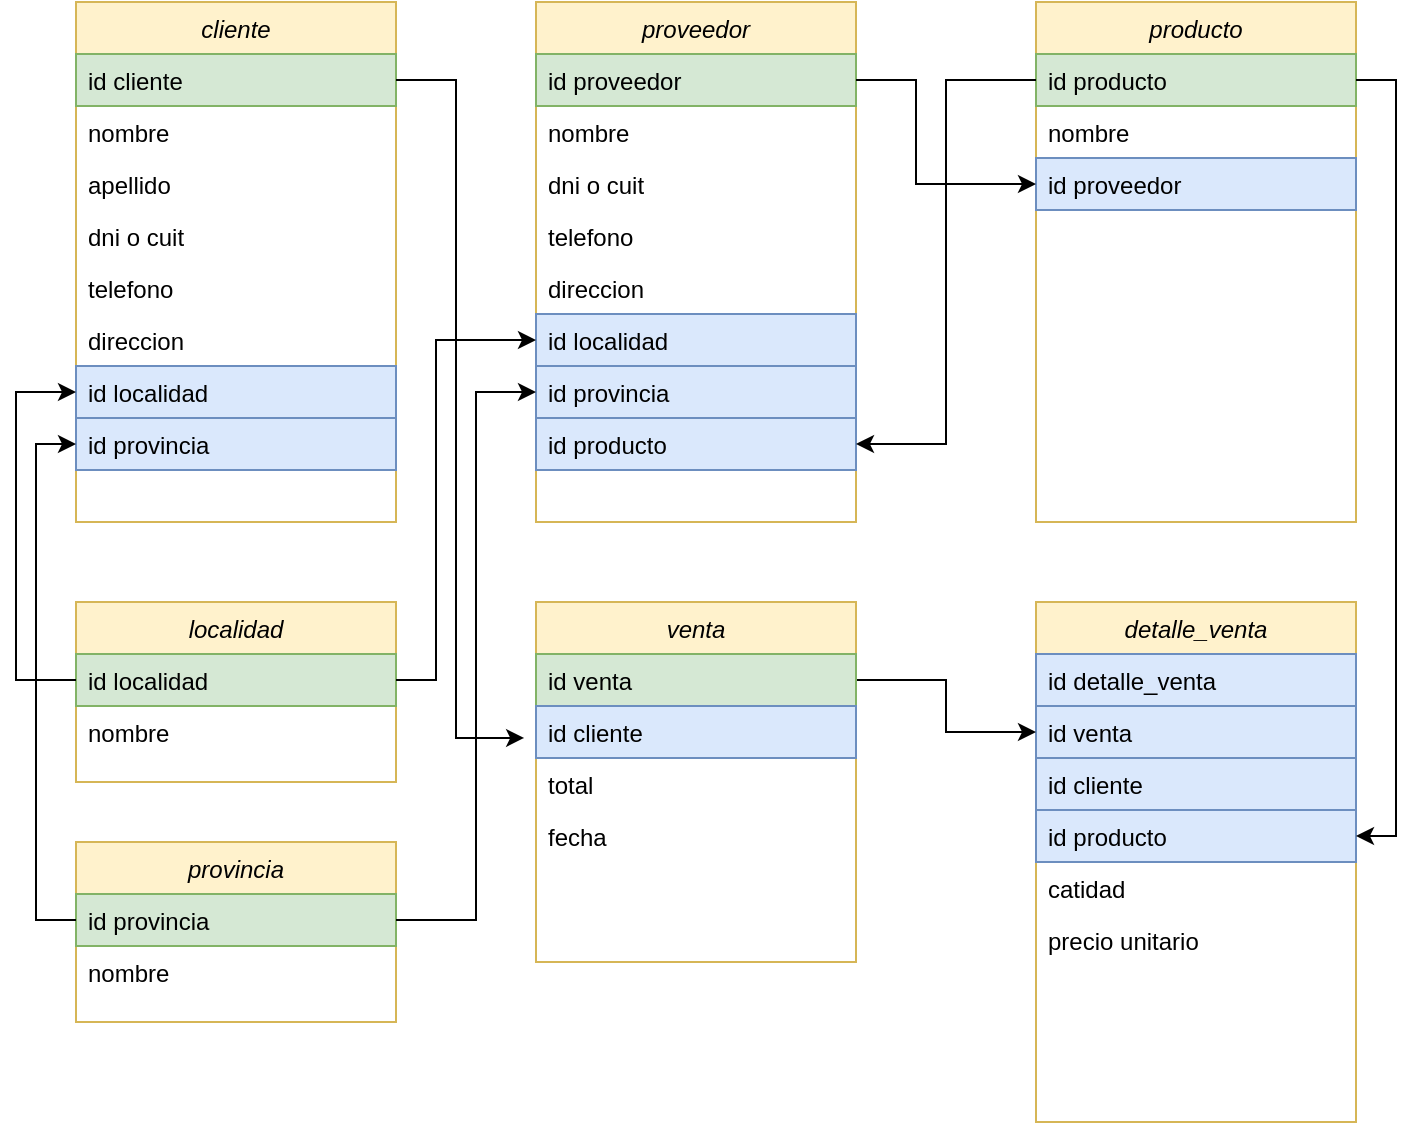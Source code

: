 <mxfile version="24.2.7" type="github">
  <diagram id="C5RBs43oDa-KdzZeNtuy" name="Page-1">
    <mxGraphModel dx="880" dy="434" grid="1" gridSize="10" guides="1" tooltips="1" connect="1" arrows="1" fold="1" page="1" pageScale="1" pageWidth="827" pageHeight="1169" math="0" shadow="0">
      <root>
        <mxCell id="WIyWlLk6GJQsqaUBKTNV-0" />
        <mxCell id="WIyWlLk6GJQsqaUBKTNV-1" parent="WIyWlLk6GJQsqaUBKTNV-0" />
        <mxCell id="zkfFHV4jXpPFQw0GAbJ--0" value="cliente" style="swimlane;fontStyle=2;align=center;verticalAlign=top;childLayout=stackLayout;horizontal=1;startSize=26;horizontalStack=0;resizeParent=1;resizeLast=0;collapsible=1;marginBottom=0;rounded=0;shadow=0;strokeWidth=1;fillColor=#fff2cc;strokeColor=#d6b656;" parent="WIyWlLk6GJQsqaUBKTNV-1" vertex="1">
          <mxGeometry x="40" y="50" width="160" height="260" as="geometry">
            <mxRectangle x="110" y="90" width="160" height="26" as="alternateBounds" />
          </mxGeometry>
        </mxCell>
        <mxCell id="lT-vKkIBtKRImfOXavmu-7" value="id cliente" style="text;align=left;verticalAlign=top;spacingLeft=4;spacingRight=4;overflow=hidden;rotatable=0;points=[[0,0.5],[1,0.5]];portConstraint=eastwest;fillColor=#d5e8d4;strokeColor=#82b366;" vertex="1" parent="zkfFHV4jXpPFQw0GAbJ--0">
          <mxGeometry y="26" width="160" height="26" as="geometry" />
        </mxCell>
        <mxCell id="zkfFHV4jXpPFQw0GAbJ--1" value="nombre" style="text;align=left;verticalAlign=top;spacingLeft=4;spacingRight=4;overflow=hidden;rotatable=0;points=[[0,0.5],[1,0.5]];portConstraint=eastwest;" parent="zkfFHV4jXpPFQw0GAbJ--0" vertex="1">
          <mxGeometry y="52" width="160" height="26" as="geometry" />
        </mxCell>
        <mxCell id="lT-vKkIBtKRImfOXavmu-24" value="apellido" style="text;align=left;verticalAlign=top;spacingLeft=4;spacingRight=4;overflow=hidden;rotatable=0;points=[[0,0.5],[1,0.5]];portConstraint=eastwest;rounded=0;shadow=0;html=0;" vertex="1" parent="zkfFHV4jXpPFQw0GAbJ--0">
          <mxGeometry y="78" width="160" height="26" as="geometry" />
        </mxCell>
        <mxCell id="lT-vKkIBtKRImfOXavmu-14" value="dni o cuit" style="text;align=left;verticalAlign=top;spacingLeft=4;spacingRight=4;overflow=hidden;rotatable=0;points=[[0,0.5],[1,0.5]];portConstraint=eastwest;rounded=0;shadow=0;html=0;" vertex="1" parent="zkfFHV4jXpPFQw0GAbJ--0">
          <mxGeometry y="104" width="160" height="26" as="geometry" />
        </mxCell>
        <mxCell id="zkfFHV4jXpPFQw0GAbJ--3" value="telefono" style="text;align=left;verticalAlign=top;spacingLeft=4;spacingRight=4;overflow=hidden;rotatable=0;points=[[0,0.5],[1,0.5]];portConstraint=eastwest;rounded=0;shadow=0;html=0;" parent="zkfFHV4jXpPFQw0GAbJ--0" vertex="1">
          <mxGeometry y="130" width="160" height="26" as="geometry" />
        </mxCell>
        <mxCell id="lT-vKkIBtKRImfOXavmu-5" value="direccion" style="text;align=left;verticalAlign=top;spacingLeft=4;spacingRight=4;overflow=hidden;rotatable=0;points=[[0,0.5],[1,0.5]];portConstraint=eastwest;rounded=0;shadow=0;html=0;" vertex="1" parent="zkfFHV4jXpPFQw0GAbJ--0">
          <mxGeometry y="156" width="160" height="26" as="geometry" />
        </mxCell>
        <mxCell id="lT-vKkIBtKRImfOXavmu-16" value="id localidad" style="text;align=left;verticalAlign=top;spacingLeft=4;spacingRight=4;overflow=hidden;rotatable=0;points=[[0,0.5],[1,0.5]];portConstraint=eastwest;rounded=0;shadow=0;html=0;fillColor=#dae8fc;strokeColor=#6c8ebf;" vertex="1" parent="zkfFHV4jXpPFQw0GAbJ--0">
          <mxGeometry y="182" width="160" height="26" as="geometry" />
        </mxCell>
        <mxCell id="lT-vKkIBtKRImfOXavmu-32" value="id provincia" style="text;align=left;verticalAlign=top;spacingLeft=4;spacingRight=4;overflow=hidden;rotatable=0;points=[[0,0.5],[1,0.5]];portConstraint=eastwest;rounded=0;shadow=0;html=0;fillColor=#dae8fc;strokeColor=#6c8ebf;" vertex="1" parent="zkfFHV4jXpPFQw0GAbJ--0">
          <mxGeometry y="208" width="160" height="26" as="geometry" />
        </mxCell>
        <mxCell id="lT-vKkIBtKRImfOXavmu-8" value="proveedor" style="swimlane;fontStyle=2;align=center;verticalAlign=top;childLayout=stackLayout;horizontal=1;startSize=26;horizontalStack=0;resizeParent=1;resizeLast=0;collapsible=1;marginBottom=0;rounded=0;shadow=0;strokeWidth=1;fillColor=#fff2cc;strokeColor=#d6b656;" vertex="1" parent="WIyWlLk6GJQsqaUBKTNV-1">
          <mxGeometry x="270" y="50" width="160" height="260" as="geometry">
            <mxRectangle x="110" y="90" width="160" height="26" as="alternateBounds" />
          </mxGeometry>
        </mxCell>
        <mxCell id="lT-vKkIBtKRImfOXavmu-9" value="id proveedor" style="text;align=left;verticalAlign=top;spacingLeft=4;spacingRight=4;overflow=hidden;rotatable=0;points=[[0,0.5],[1,0.5]];portConstraint=eastwest;fillColor=#d5e8d4;strokeColor=#82b366;" vertex="1" parent="lT-vKkIBtKRImfOXavmu-8">
          <mxGeometry y="26" width="160" height="26" as="geometry" />
        </mxCell>
        <mxCell id="lT-vKkIBtKRImfOXavmu-10" value="nombre" style="text;align=left;verticalAlign=top;spacingLeft=4;spacingRight=4;overflow=hidden;rotatable=0;points=[[0,0.5],[1,0.5]];portConstraint=eastwest;" vertex="1" parent="lT-vKkIBtKRImfOXavmu-8">
          <mxGeometry y="52" width="160" height="26" as="geometry" />
        </mxCell>
        <mxCell id="lT-vKkIBtKRImfOXavmu-11" value="dni o cuit" style="text;align=left;verticalAlign=top;spacingLeft=4;spacingRight=4;overflow=hidden;rotatable=0;points=[[0,0.5],[1,0.5]];portConstraint=eastwest;rounded=0;shadow=0;html=0;" vertex="1" parent="lT-vKkIBtKRImfOXavmu-8">
          <mxGeometry y="78" width="160" height="26" as="geometry" />
        </mxCell>
        <mxCell id="lT-vKkIBtKRImfOXavmu-12" value="telefono" style="text;align=left;verticalAlign=top;spacingLeft=4;spacingRight=4;overflow=hidden;rotatable=0;points=[[0,0.5],[1,0.5]];portConstraint=eastwest;rounded=0;shadow=0;html=0;" vertex="1" parent="lT-vKkIBtKRImfOXavmu-8">
          <mxGeometry y="104" width="160" height="26" as="geometry" />
        </mxCell>
        <mxCell id="lT-vKkIBtKRImfOXavmu-13" value="direccion" style="text;align=left;verticalAlign=top;spacingLeft=4;spacingRight=4;overflow=hidden;rotatable=0;points=[[0,0.5],[1,0.5]];portConstraint=eastwest;rounded=0;shadow=0;html=0;" vertex="1" parent="lT-vKkIBtKRImfOXavmu-8">
          <mxGeometry y="130" width="160" height="26" as="geometry" />
        </mxCell>
        <mxCell id="lT-vKkIBtKRImfOXavmu-34" value="id localidad" style="text;align=left;verticalAlign=top;spacingLeft=4;spacingRight=4;overflow=hidden;rotatable=0;points=[[0,0.5],[1,0.5]];portConstraint=eastwest;rounded=0;shadow=0;html=0;fillColor=#dae8fc;strokeColor=#6c8ebf;" vertex="1" parent="lT-vKkIBtKRImfOXavmu-8">
          <mxGeometry y="156" width="160" height="26" as="geometry" />
        </mxCell>
        <mxCell id="lT-vKkIBtKRImfOXavmu-35" value="id provincia" style="text;align=left;verticalAlign=top;spacingLeft=4;spacingRight=4;overflow=hidden;rotatable=0;points=[[0,0.5],[1,0.5]];portConstraint=eastwest;rounded=0;shadow=0;html=0;fillColor=#dae8fc;strokeColor=#6c8ebf;" vertex="1" parent="lT-vKkIBtKRImfOXavmu-8">
          <mxGeometry y="182" width="160" height="26" as="geometry" />
        </mxCell>
        <mxCell id="lT-vKkIBtKRImfOXavmu-40" value="id producto" style="text;align=left;verticalAlign=top;spacingLeft=4;spacingRight=4;overflow=hidden;rotatable=0;points=[[0,0.5],[1,0.5]];portConstraint=eastwest;rounded=0;shadow=0;html=0;fillColor=#dae8fc;strokeColor=#6c8ebf;" vertex="1" parent="lT-vKkIBtKRImfOXavmu-8">
          <mxGeometry y="208" width="160" height="26" as="geometry" />
        </mxCell>
        <mxCell id="lT-vKkIBtKRImfOXavmu-18" value="producto" style="swimlane;fontStyle=2;align=center;verticalAlign=top;childLayout=stackLayout;horizontal=1;startSize=26;horizontalStack=0;resizeParent=1;resizeLast=0;collapsible=1;marginBottom=0;rounded=0;shadow=0;strokeWidth=1;fillColor=#fff2cc;strokeColor=#d6b656;" vertex="1" parent="WIyWlLk6GJQsqaUBKTNV-1">
          <mxGeometry x="520" y="50" width="160" height="260" as="geometry">
            <mxRectangle x="110" y="90" width="160" height="26" as="alternateBounds" />
          </mxGeometry>
        </mxCell>
        <mxCell id="lT-vKkIBtKRImfOXavmu-19" value="id producto" style="text;align=left;verticalAlign=top;spacingLeft=4;spacingRight=4;overflow=hidden;rotatable=0;points=[[0,0.5],[1,0.5]];portConstraint=eastwest;fillColor=#d5e8d4;strokeColor=#82b366;" vertex="1" parent="lT-vKkIBtKRImfOXavmu-18">
          <mxGeometry y="26" width="160" height="26" as="geometry" />
        </mxCell>
        <mxCell id="lT-vKkIBtKRImfOXavmu-20" value="nombre" style="text;align=left;verticalAlign=top;spacingLeft=4;spacingRight=4;overflow=hidden;rotatable=0;points=[[0,0.5],[1,0.5]];portConstraint=eastwest;" vertex="1" parent="lT-vKkIBtKRImfOXavmu-18">
          <mxGeometry y="52" width="160" height="26" as="geometry" />
        </mxCell>
        <mxCell id="lT-vKkIBtKRImfOXavmu-42" value="id proveedor" style="text;align=left;verticalAlign=top;spacingLeft=4;spacingRight=4;overflow=hidden;rotatable=0;points=[[0,0.5],[1,0.5]];portConstraint=eastwest;rounded=0;shadow=0;html=0;fillColor=#dae8fc;strokeColor=#6c8ebf;" vertex="1" parent="lT-vKkIBtKRImfOXavmu-18">
          <mxGeometry y="78" width="160" height="26" as="geometry" />
        </mxCell>
        <mxCell id="lT-vKkIBtKRImfOXavmu-25" value="localidad" style="swimlane;fontStyle=2;align=center;verticalAlign=top;childLayout=stackLayout;horizontal=1;startSize=26;horizontalStack=0;resizeParent=1;resizeLast=0;collapsible=1;marginBottom=0;rounded=0;shadow=0;strokeWidth=1;fillColor=#fff2cc;strokeColor=#d6b656;" vertex="1" parent="WIyWlLk6GJQsqaUBKTNV-1">
          <mxGeometry x="40" y="350" width="160" height="90" as="geometry">
            <mxRectangle x="110" y="90" width="160" height="26" as="alternateBounds" />
          </mxGeometry>
        </mxCell>
        <mxCell id="lT-vKkIBtKRImfOXavmu-26" value="id localidad" style="text;align=left;verticalAlign=top;spacingLeft=4;spacingRight=4;overflow=hidden;rotatable=0;points=[[0,0.5],[1,0.5]];portConstraint=eastwest;fillColor=#d5e8d4;strokeColor=#82b366;" vertex="1" parent="lT-vKkIBtKRImfOXavmu-25">
          <mxGeometry y="26" width="160" height="26" as="geometry" />
        </mxCell>
        <mxCell id="lT-vKkIBtKRImfOXavmu-27" value="nombre" style="text;align=left;verticalAlign=top;spacingLeft=4;spacingRight=4;overflow=hidden;rotatable=0;points=[[0,0.5],[1,0.5]];portConstraint=eastwest;" vertex="1" parent="lT-vKkIBtKRImfOXavmu-25">
          <mxGeometry y="52" width="160" height="26" as="geometry" />
        </mxCell>
        <mxCell id="lT-vKkIBtKRImfOXavmu-29" value="provincia" style="swimlane;fontStyle=2;align=center;verticalAlign=top;childLayout=stackLayout;horizontal=1;startSize=26;horizontalStack=0;resizeParent=1;resizeLast=0;collapsible=1;marginBottom=0;rounded=0;shadow=0;strokeWidth=1;fillColor=#fff2cc;strokeColor=#d6b656;" vertex="1" parent="WIyWlLk6GJQsqaUBKTNV-1">
          <mxGeometry x="40" y="470" width="160" height="90" as="geometry">
            <mxRectangle x="110" y="90" width="160" height="26" as="alternateBounds" />
          </mxGeometry>
        </mxCell>
        <mxCell id="lT-vKkIBtKRImfOXavmu-30" value="id provincia" style="text;align=left;verticalAlign=top;spacingLeft=4;spacingRight=4;overflow=hidden;rotatable=0;points=[[0,0.5],[1,0.5]];portConstraint=eastwest;fillColor=#d5e8d4;strokeColor=#82b366;" vertex="1" parent="lT-vKkIBtKRImfOXavmu-29">
          <mxGeometry y="26" width="160" height="26" as="geometry" />
        </mxCell>
        <mxCell id="lT-vKkIBtKRImfOXavmu-31" value="nombre" style="text;align=left;verticalAlign=top;spacingLeft=4;spacingRight=4;overflow=hidden;rotatable=0;points=[[0,0.5],[1,0.5]];portConstraint=eastwest;" vertex="1" parent="lT-vKkIBtKRImfOXavmu-29">
          <mxGeometry y="52" width="160" height="26" as="geometry" />
        </mxCell>
        <mxCell id="lT-vKkIBtKRImfOXavmu-43" style="edgeStyle=orthogonalEdgeStyle;rounded=0;orthogonalLoop=1;jettySize=auto;html=1;exitX=0;exitY=0.5;exitDx=0;exitDy=0;entryX=0;entryY=0.75;entryDx=0;entryDy=0;" edge="1" parent="WIyWlLk6GJQsqaUBKTNV-1" source="lT-vKkIBtKRImfOXavmu-26" target="zkfFHV4jXpPFQw0GAbJ--0">
          <mxGeometry relative="1" as="geometry">
            <Array as="points">
              <mxPoint x="10" y="389" />
              <mxPoint x="10" y="245" />
            </Array>
          </mxGeometry>
        </mxCell>
        <mxCell id="lT-vKkIBtKRImfOXavmu-44" style="edgeStyle=orthogonalEdgeStyle;rounded=0;orthogonalLoop=1;jettySize=auto;html=1;exitX=0;exitY=0.5;exitDx=0;exitDy=0;entryX=0;entryY=0.5;entryDx=0;entryDy=0;" edge="1" parent="WIyWlLk6GJQsqaUBKTNV-1" source="lT-vKkIBtKRImfOXavmu-30" target="lT-vKkIBtKRImfOXavmu-32">
          <mxGeometry relative="1" as="geometry" />
        </mxCell>
        <mxCell id="lT-vKkIBtKRImfOXavmu-45" style="edgeStyle=orthogonalEdgeStyle;rounded=0;orthogonalLoop=1;jettySize=auto;html=1;exitX=0;exitY=0.5;exitDx=0;exitDy=0;entryX=1;entryY=0.5;entryDx=0;entryDy=0;" edge="1" parent="WIyWlLk6GJQsqaUBKTNV-1" source="lT-vKkIBtKRImfOXavmu-19" target="lT-vKkIBtKRImfOXavmu-40">
          <mxGeometry relative="1" as="geometry" />
        </mxCell>
        <mxCell id="lT-vKkIBtKRImfOXavmu-46" style="edgeStyle=orthogonalEdgeStyle;rounded=0;orthogonalLoop=1;jettySize=auto;html=1;exitX=1;exitY=0.5;exitDx=0;exitDy=0;entryX=0;entryY=0.5;entryDx=0;entryDy=0;" edge="1" parent="WIyWlLk6GJQsqaUBKTNV-1" source="lT-vKkIBtKRImfOXavmu-9" target="lT-vKkIBtKRImfOXavmu-42">
          <mxGeometry relative="1" as="geometry">
            <Array as="points">
              <mxPoint x="460" y="89" />
              <mxPoint x="460" y="141" />
            </Array>
          </mxGeometry>
        </mxCell>
        <mxCell id="lT-vKkIBtKRImfOXavmu-47" style="edgeStyle=orthogonalEdgeStyle;rounded=0;orthogonalLoop=1;jettySize=auto;html=1;exitX=1;exitY=0.5;exitDx=0;exitDy=0;" edge="1" parent="WIyWlLk6GJQsqaUBKTNV-1" source="lT-vKkIBtKRImfOXavmu-26" target="lT-vKkIBtKRImfOXavmu-34">
          <mxGeometry relative="1" as="geometry">
            <Array as="points">
              <mxPoint x="220" y="389" />
              <mxPoint x="220" y="219" />
            </Array>
          </mxGeometry>
        </mxCell>
        <mxCell id="lT-vKkIBtKRImfOXavmu-48" style="edgeStyle=orthogonalEdgeStyle;rounded=0;orthogonalLoop=1;jettySize=auto;html=1;exitX=1;exitY=0.5;exitDx=0;exitDy=0;entryX=0;entryY=0.75;entryDx=0;entryDy=0;" edge="1" parent="WIyWlLk6GJQsqaUBKTNV-1" source="lT-vKkIBtKRImfOXavmu-30" target="lT-vKkIBtKRImfOXavmu-8">
          <mxGeometry relative="1" as="geometry">
            <Array as="points">
              <mxPoint x="240" y="509" />
              <mxPoint x="240" y="245" />
            </Array>
          </mxGeometry>
        </mxCell>
        <mxCell id="lT-vKkIBtKRImfOXavmu-55" value="detalle_venta" style="swimlane;fontStyle=2;align=center;verticalAlign=top;childLayout=stackLayout;horizontal=1;startSize=26;horizontalStack=0;resizeParent=1;resizeLast=0;collapsible=1;marginBottom=0;rounded=0;shadow=0;strokeWidth=1;fillColor=#fff2cc;strokeColor=#d6b656;" vertex="1" parent="WIyWlLk6GJQsqaUBKTNV-1">
          <mxGeometry x="520" y="350" width="160" height="260" as="geometry">
            <mxRectangle x="110" y="90" width="160" height="26" as="alternateBounds" />
          </mxGeometry>
        </mxCell>
        <mxCell id="lT-vKkIBtKRImfOXavmu-72" value="id detalle_venta" style="text;align=left;verticalAlign=top;spacingLeft=4;spacingRight=4;overflow=hidden;rotatable=0;points=[[0,0.5],[1,0.5]];portConstraint=eastwest;fillColor=#dae8fc;strokeColor=#6c8ebf;" vertex="1" parent="lT-vKkIBtKRImfOXavmu-55">
          <mxGeometry y="26" width="160" height="26" as="geometry" />
        </mxCell>
        <mxCell id="lT-vKkIBtKRImfOXavmu-56" value="id venta" style="text;align=left;verticalAlign=top;spacingLeft=4;spacingRight=4;overflow=hidden;rotatable=0;points=[[0,0.5],[1,0.5]];portConstraint=eastwest;fillColor=#dae8fc;strokeColor=#6c8ebf;" vertex="1" parent="lT-vKkIBtKRImfOXavmu-55">
          <mxGeometry y="52" width="160" height="26" as="geometry" />
        </mxCell>
        <mxCell id="lT-vKkIBtKRImfOXavmu-57" value="id cliente" style="text;align=left;verticalAlign=top;spacingLeft=4;spacingRight=4;overflow=hidden;rotatable=0;points=[[0,0.5],[1,0.5]];portConstraint=eastwest;fillColor=#dae8fc;strokeColor=#6c8ebf;" vertex="1" parent="lT-vKkIBtKRImfOXavmu-55">
          <mxGeometry y="78" width="160" height="26" as="geometry" />
        </mxCell>
        <mxCell id="lT-vKkIBtKRImfOXavmu-58" value="id producto" style="text;align=left;verticalAlign=top;spacingLeft=4;spacingRight=4;overflow=hidden;rotatable=0;points=[[0,0.5],[1,0.5]];portConstraint=eastwest;rounded=0;shadow=0;html=0;fillColor=#dae8fc;strokeColor=#6c8ebf;" vertex="1" parent="lT-vKkIBtKRImfOXavmu-55">
          <mxGeometry y="104" width="160" height="26" as="geometry" />
        </mxCell>
        <mxCell id="lT-vKkIBtKRImfOXavmu-61" value="catidad" style="text;align=left;verticalAlign=top;spacingLeft=4;spacingRight=4;overflow=hidden;rotatable=0;points=[[0,0.5],[1,0.5]];portConstraint=eastwest;" vertex="1" parent="lT-vKkIBtKRImfOXavmu-55">
          <mxGeometry y="130" width="160" height="26" as="geometry" />
        </mxCell>
        <mxCell id="lT-vKkIBtKRImfOXavmu-62" value="precio unitario" style="text;align=left;verticalAlign=top;spacingLeft=4;spacingRight=4;overflow=hidden;rotatable=0;points=[[0,0.5],[1,0.5]];portConstraint=eastwest;" vertex="1" parent="lT-vKkIBtKRImfOXavmu-55">
          <mxGeometry y="156" width="160" height="26" as="geometry" />
        </mxCell>
        <mxCell id="lT-vKkIBtKRImfOXavmu-68" style="edgeStyle=orthogonalEdgeStyle;rounded=0;orthogonalLoop=1;jettySize=auto;html=1;exitX=1;exitY=0.5;exitDx=0;exitDy=0;entryX=1;entryY=0.5;entryDx=0;entryDy=0;" edge="1" parent="WIyWlLk6GJQsqaUBKTNV-1" source="lT-vKkIBtKRImfOXavmu-19" target="lT-vKkIBtKRImfOXavmu-58">
          <mxGeometry relative="1" as="geometry" />
        </mxCell>
        <mxCell id="lT-vKkIBtKRImfOXavmu-73" style="edgeStyle=orthogonalEdgeStyle;rounded=0;orthogonalLoop=1;jettySize=auto;html=1;exitX=1;exitY=0.5;exitDx=0;exitDy=0;entryX=0;entryY=0.5;entryDx=0;entryDy=0;" edge="1" parent="WIyWlLk6GJQsqaUBKTNV-1" source="lT-vKkIBtKRImfOXavmu-70" target="lT-vKkIBtKRImfOXavmu-56">
          <mxGeometry relative="1" as="geometry" />
        </mxCell>
        <mxCell id="lT-vKkIBtKRImfOXavmu-69" value="venta" style="swimlane;fontStyle=2;align=center;verticalAlign=top;childLayout=stackLayout;horizontal=1;startSize=26;horizontalStack=0;resizeParent=1;resizeLast=0;collapsible=1;marginBottom=0;rounded=0;shadow=0;strokeWidth=1;fillColor=#fff2cc;strokeColor=#d6b656;" vertex="1" parent="WIyWlLk6GJQsqaUBKTNV-1">
          <mxGeometry x="270" y="350" width="160" height="180" as="geometry">
            <mxRectangle x="110" y="90" width="160" height="26" as="alternateBounds" />
          </mxGeometry>
        </mxCell>
        <mxCell id="lT-vKkIBtKRImfOXavmu-70" value="id venta" style="text;align=left;verticalAlign=top;spacingLeft=4;spacingRight=4;overflow=hidden;rotatable=0;points=[[0,0.5],[1,0.5]];portConstraint=eastwest;fillColor=#d5e8d4;strokeColor=#82b366;" vertex="1" parent="lT-vKkIBtKRImfOXavmu-69">
          <mxGeometry y="26" width="160" height="26" as="geometry" />
        </mxCell>
        <mxCell id="lT-vKkIBtKRImfOXavmu-71" value="id cliente" style="text;align=left;verticalAlign=top;spacingLeft=4;spacingRight=4;overflow=hidden;rotatable=0;points=[[0,0.5],[1,0.5]];portConstraint=eastwest;fillColor=#dae8fc;strokeColor=#6c8ebf;" vertex="1" parent="lT-vKkIBtKRImfOXavmu-69">
          <mxGeometry y="52" width="160" height="26" as="geometry" />
        </mxCell>
        <mxCell id="lT-vKkIBtKRImfOXavmu-60" value="total" style="text;align=left;verticalAlign=top;spacingLeft=4;spacingRight=4;overflow=hidden;rotatable=0;points=[[0,0.5],[1,0.5]];portConstraint=eastwest;" vertex="1" parent="lT-vKkIBtKRImfOXavmu-69">
          <mxGeometry y="78" width="160" height="26" as="geometry" />
        </mxCell>
        <mxCell id="lT-vKkIBtKRImfOXavmu-59" value="fecha" style="text;align=left;verticalAlign=top;spacingLeft=4;spacingRight=4;overflow=hidden;rotatable=0;points=[[0,0.5],[1,0.5]];portConstraint=eastwest;" vertex="1" parent="lT-vKkIBtKRImfOXavmu-69">
          <mxGeometry y="104" width="160" height="26" as="geometry" />
        </mxCell>
        <mxCell id="lT-vKkIBtKRImfOXavmu-74" style="edgeStyle=orthogonalEdgeStyle;rounded=0;orthogonalLoop=1;jettySize=auto;html=1;exitX=1;exitY=0.5;exitDx=0;exitDy=0;entryX=-0.037;entryY=0.615;entryDx=0;entryDy=0;entryPerimeter=0;" edge="1" parent="WIyWlLk6GJQsqaUBKTNV-1" source="lT-vKkIBtKRImfOXavmu-7" target="lT-vKkIBtKRImfOXavmu-71">
          <mxGeometry relative="1" as="geometry">
            <Array as="points">
              <mxPoint x="230" y="89" />
              <mxPoint x="230" y="418" />
            </Array>
          </mxGeometry>
        </mxCell>
      </root>
    </mxGraphModel>
  </diagram>
</mxfile>
